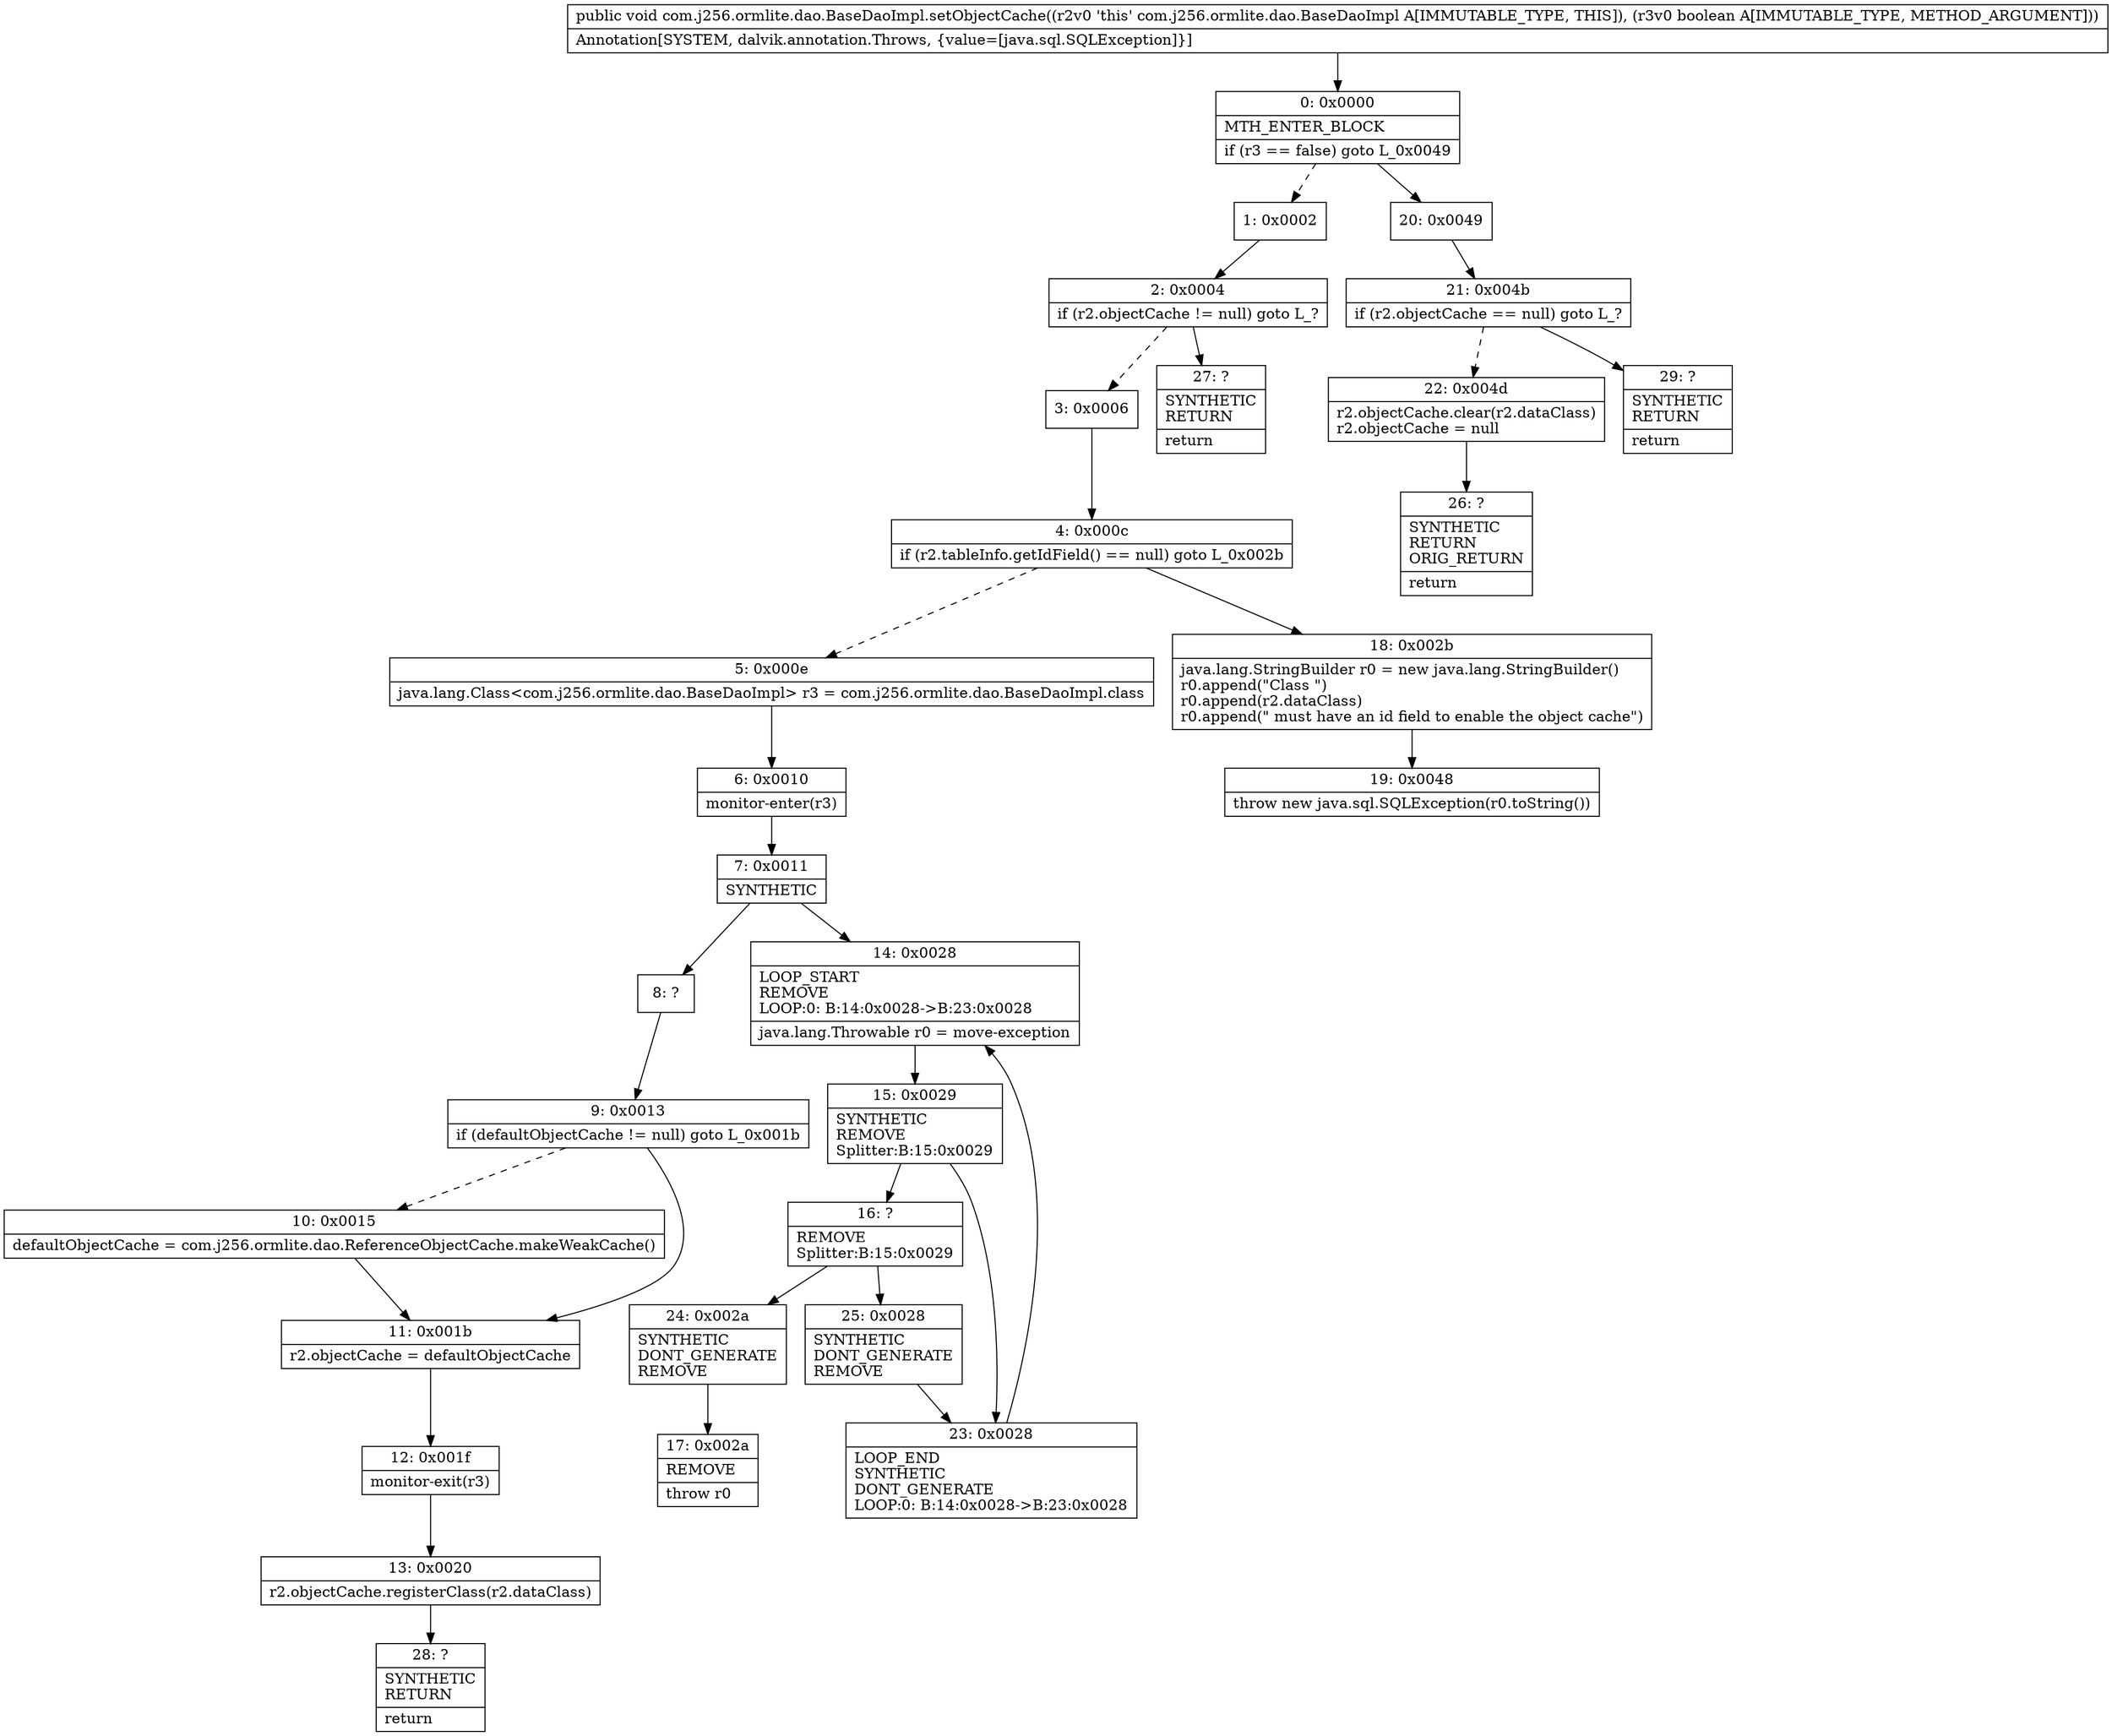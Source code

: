 digraph "CFG forcom.j256.ormlite.dao.BaseDaoImpl.setObjectCache(Z)V" {
Node_0 [shape=record,label="{0\:\ 0x0000|MTH_ENTER_BLOCK\l|if (r3 == false) goto L_0x0049\l}"];
Node_1 [shape=record,label="{1\:\ 0x0002}"];
Node_2 [shape=record,label="{2\:\ 0x0004|if (r2.objectCache != null) goto L_?\l}"];
Node_3 [shape=record,label="{3\:\ 0x0006}"];
Node_4 [shape=record,label="{4\:\ 0x000c|if (r2.tableInfo.getIdField() == null) goto L_0x002b\l}"];
Node_5 [shape=record,label="{5\:\ 0x000e|java.lang.Class\<com.j256.ormlite.dao.BaseDaoImpl\> r3 = com.j256.ormlite.dao.BaseDaoImpl.class\l}"];
Node_6 [shape=record,label="{6\:\ 0x0010|monitor\-enter(r3)\l}"];
Node_7 [shape=record,label="{7\:\ 0x0011|SYNTHETIC\l}"];
Node_8 [shape=record,label="{8\:\ ?}"];
Node_9 [shape=record,label="{9\:\ 0x0013|if (defaultObjectCache != null) goto L_0x001b\l}"];
Node_10 [shape=record,label="{10\:\ 0x0015|defaultObjectCache = com.j256.ormlite.dao.ReferenceObjectCache.makeWeakCache()\l}"];
Node_11 [shape=record,label="{11\:\ 0x001b|r2.objectCache = defaultObjectCache\l}"];
Node_12 [shape=record,label="{12\:\ 0x001f|monitor\-exit(r3)\l}"];
Node_13 [shape=record,label="{13\:\ 0x0020|r2.objectCache.registerClass(r2.dataClass)\l}"];
Node_14 [shape=record,label="{14\:\ 0x0028|LOOP_START\lREMOVE\lLOOP:0: B:14:0x0028\-\>B:23:0x0028\l|java.lang.Throwable r0 = move\-exception\l}"];
Node_15 [shape=record,label="{15\:\ 0x0029|SYNTHETIC\lREMOVE\lSplitter:B:15:0x0029\l}"];
Node_16 [shape=record,label="{16\:\ ?|REMOVE\lSplitter:B:15:0x0029\l}"];
Node_17 [shape=record,label="{17\:\ 0x002a|REMOVE\l|throw r0\l}"];
Node_18 [shape=record,label="{18\:\ 0x002b|java.lang.StringBuilder r0 = new java.lang.StringBuilder()\lr0.append(\"Class \")\lr0.append(r2.dataClass)\lr0.append(\" must have an id field to enable the object cache\")\l}"];
Node_19 [shape=record,label="{19\:\ 0x0048|throw new java.sql.SQLException(r0.toString())\l}"];
Node_20 [shape=record,label="{20\:\ 0x0049}"];
Node_21 [shape=record,label="{21\:\ 0x004b|if (r2.objectCache == null) goto L_?\l}"];
Node_22 [shape=record,label="{22\:\ 0x004d|r2.objectCache.clear(r2.dataClass)\lr2.objectCache = null\l}"];
Node_23 [shape=record,label="{23\:\ 0x0028|LOOP_END\lSYNTHETIC\lDONT_GENERATE\lLOOP:0: B:14:0x0028\-\>B:23:0x0028\l}"];
Node_24 [shape=record,label="{24\:\ 0x002a|SYNTHETIC\lDONT_GENERATE\lREMOVE\l}"];
Node_25 [shape=record,label="{25\:\ 0x0028|SYNTHETIC\lDONT_GENERATE\lREMOVE\l}"];
Node_26 [shape=record,label="{26\:\ ?|SYNTHETIC\lRETURN\lORIG_RETURN\l|return\l}"];
Node_27 [shape=record,label="{27\:\ ?|SYNTHETIC\lRETURN\l|return\l}"];
Node_28 [shape=record,label="{28\:\ ?|SYNTHETIC\lRETURN\l|return\l}"];
Node_29 [shape=record,label="{29\:\ ?|SYNTHETIC\lRETURN\l|return\l}"];
MethodNode[shape=record,label="{public void com.j256.ormlite.dao.BaseDaoImpl.setObjectCache((r2v0 'this' com.j256.ormlite.dao.BaseDaoImpl A[IMMUTABLE_TYPE, THIS]), (r3v0 boolean A[IMMUTABLE_TYPE, METHOD_ARGUMENT]))  | Annotation[SYSTEM, dalvik.annotation.Throws, \{value=[java.sql.SQLException]\}]\l}"];
MethodNode -> Node_0;
Node_0 -> Node_1[style=dashed];
Node_0 -> Node_20;
Node_1 -> Node_2;
Node_2 -> Node_3[style=dashed];
Node_2 -> Node_27;
Node_3 -> Node_4;
Node_4 -> Node_5[style=dashed];
Node_4 -> Node_18;
Node_5 -> Node_6;
Node_6 -> Node_7;
Node_7 -> Node_8;
Node_7 -> Node_14;
Node_8 -> Node_9;
Node_9 -> Node_10[style=dashed];
Node_9 -> Node_11;
Node_10 -> Node_11;
Node_11 -> Node_12;
Node_12 -> Node_13;
Node_13 -> Node_28;
Node_14 -> Node_15;
Node_15 -> Node_16;
Node_15 -> Node_23;
Node_16 -> Node_24;
Node_16 -> Node_25;
Node_18 -> Node_19;
Node_20 -> Node_21;
Node_21 -> Node_22[style=dashed];
Node_21 -> Node_29;
Node_22 -> Node_26;
Node_23 -> Node_14;
Node_24 -> Node_17;
Node_25 -> Node_23;
}


